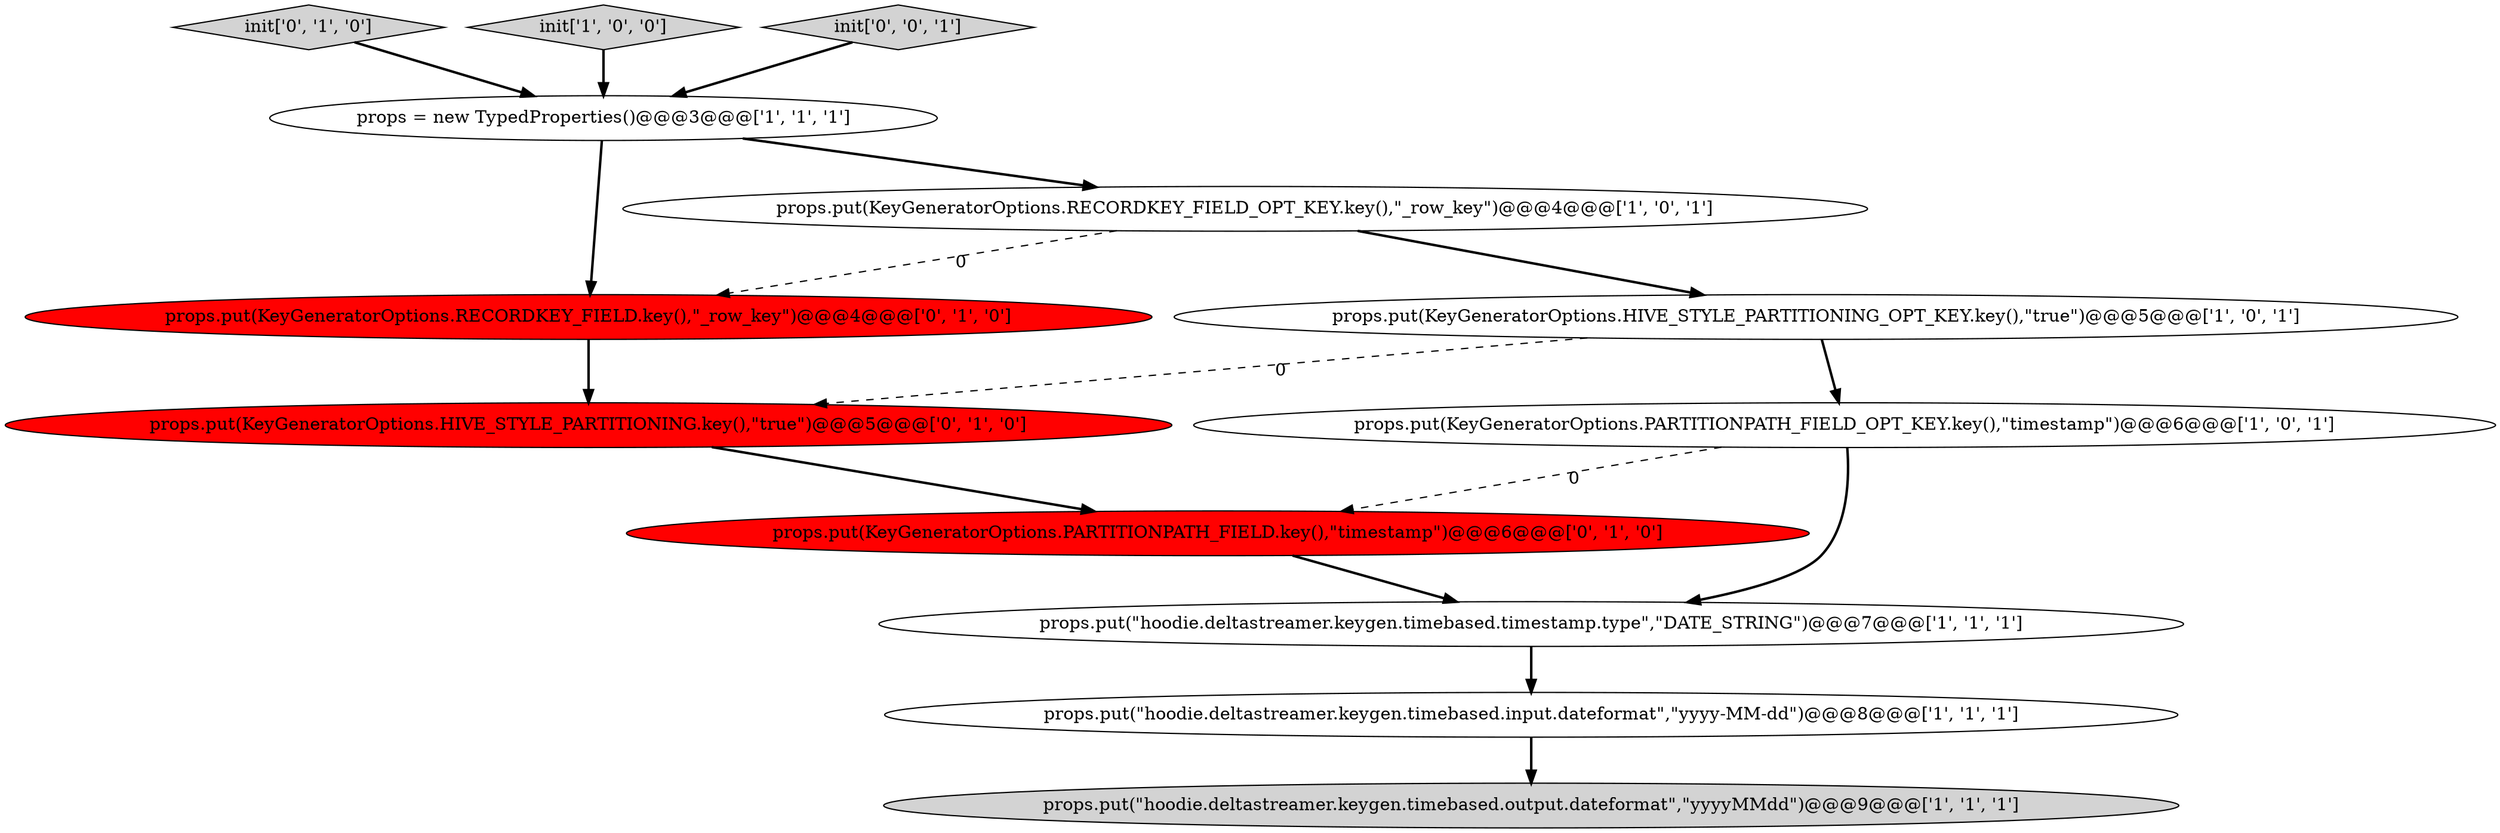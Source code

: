 digraph {
11 [style = filled, label = "props.put(KeyGeneratorOptions.RECORDKEY_FIELD.key(),\"_row_key\")@@@4@@@['0', '1', '0']", fillcolor = red, shape = ellipse image = "AAA1AAABBB2BBB"];
4 [style = filled, label = "props = new TypedProperties()@@@3@@@['1', '1', '1']", fillcolor = white, shape = ellipse image = "AAA0AAABBB1BBB"];
9 [style = filled, label = "init['0', '1', '0']", fillcolor = lightgray, shape = diamond image = "AAA0AAABBB2BBB"];
3 [style = filled, label = "props.put(KeyGeneratorOptions.HIVE_STYLE_PARTITIONING_OPT_KEY.key(),\"true\")@@@5@@@['1', '0', '1']", fillcolor = white, shape = ellipse image = "AAA0AAABBB1BBB"];
0 [style = filled, label = "props.put(KeyGeneratorOptions.RECORDKEY_FIELD_OPT_KEY.key(),\"_row_key\")@@@4@@@['1', '0', '1']", fillcolor = white, shape = ellipse image = "AAA0AAABBB1BBB"];
10 [style = filled, label = "props.put(KeyGeneratorOptions.HIVE_STYLE_PARTITIONING.key(),\"true\")@@@5@@@['0', '1', '0']", fillcolor = red, shape = ellipse image = "AAA1AAABBB2BBB"];
6 [style = filled, label = "init['1', '0', '0']", fillcolor = lightgray, shape = diamond image = "AAA0AAABBB1BBB"];
7 [style = filled, label = "props.put(\"hoodie.deltastreamer.keygen.timebased.output.dateformat\",\"yyyyMMdd\")@@@9@@@['1', '1', '1']", fillcolor = lightgray, shape = ellipse image = "AAA0AAABBB1BBB"];
1 [style = filled, label = "props.put(\"hoodie.deltastreamer.keygen.timebased.timestamp.type\",\"DATE_STRING\")@@@7@@@['1', '1', '1']", fillcolor = white, shape = ellipse image = "AAA0AAABBB1BBB"];
2 [style = filled, label = "props.put(KeyGeneratorOptions.PARTITIONPATH_FIELD_OPT_KEY.key(),\"timestamp\")@@@6@@@['1', '0', '1']", fillcolor = white, shape = ellipse image = "AAA0AAABBB1BBB"];
8 [style = filled, label = "props.put(KeyGeneratorOptions.PARTITIONPATH_FIELD.key(),\"timestamp\")@@@6@@@['0', '1', '0']", fillcolor = red, shape = ellipse image = "AAA1AAABBB2BBB"];
5 [style = filled, label = "props.put(\"hoodie.deltastreamer.keygen.timebased.input.dateformat\",\"yyyy-MM-dd\")@@@8@@@['1', '1', '1']", fillcolor = white, shape = ellipse image = "AAA0AAABBB1BBB"];
12 [style = filled, label = "init['0', '0', '1']", fillcolor = lightgray, shape = diamond image = "AAA0AAABBB3BBB"];
1->5 [style = bold, label=""];
0->3 [style = bold, label=""];
8->1 [style = bold, label=""];
5->7 [style = bold, label=""];
6->4 [style = bold, label=""];
0->11 [style = dashed, label="0"];
3->10 [style = dashed, label="0"];
3->2 [style = bold, label=""];
4->11 [style = bold, label=""];
10->8 [style = bold, label=""];
12->4 [style = bold, label=""];
11->10 [style = bold, label=""];
2->8 [style = dashed, label="0"];
2->1 [style = bold, label=""];
9->4 [style = bold, label=""];
4->0 [style = bold, label=""];
}
